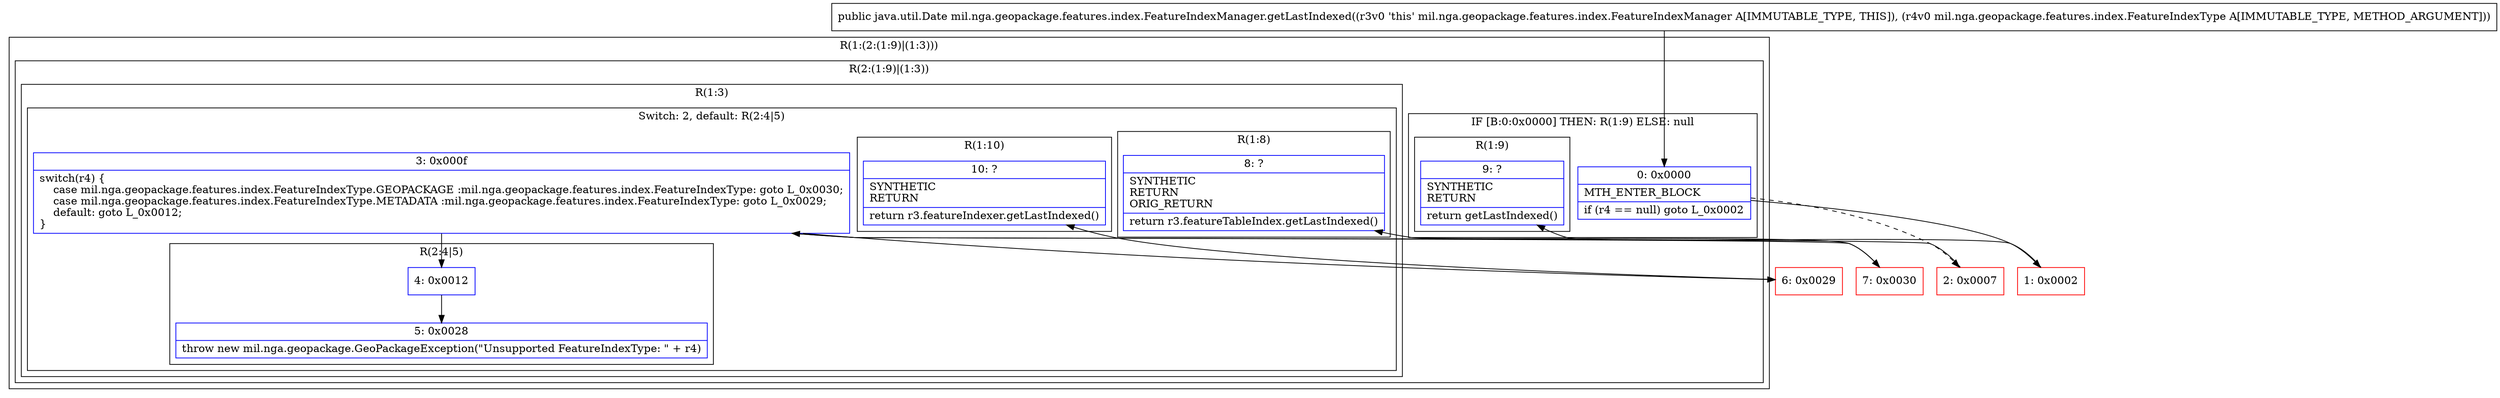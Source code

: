 digraph "CFG formil.nga.geopackage.features.index.FeatureIndexManager.getLastIndexed(Lmil\/nga\/geopackage\/features\/index\/FeatureIndexType;)Ljava\/util\/Date;" {
subgraph cluster_Region_703401864 {
label = "R(1:(2:(1:9)|(1:3)))";
node [shape=record,color=blue];
subgraph cluster_Region_469944219 {
label = "R(2:(1:9)|(1:3))";
node [shape=record,color=blue];
subgraph cluster_IfRegion_730106247 {
label = "IF [B:0:0x0000] THEN: R(1:9) ELSE: null";
node [shape=record,color=blue];
Node_0 [shape=record,label="{0\:\ 0x0000|MTH_ENTER_BLOCK\l|if (r4 == null) goto L_0x0002\l}"];
subgraph cluster_Region_1771772092 {
label = "R(1:9)";
node [shape=record,color=blue];
Node_9 [shape=record,label="{9\:\ ?|SYNTHETIC\lRETURN\l|return getLastIndexed()\l}"];
}
}
subgraph cluster_Region_684444488 {
label = "R(1:3)";
node [shape=record,color=blue];
subgraph cluster_SwitchRegion_578813909 {
label = "Switch: 2, default: R(2:4|5)";
node [shape=record,color=blue];
Node_3 [shape=record,label="{3\:\ 0x000f|switch(r4) \{\l    case mil.nga.geopackage.features.index.FeatureIndexType.GEOPACKAGE :mil.nga.geopackage.features.index.FeatureIndexType: goto L_0x0030;\l    case mil.nga.geopackage.features.index.FeatureIndexType.METADATA :mil.nga.geopackage.features.index.FeatureIndexType: goto L_0x0029;\l    default: goto L_0x0012;\l\}\l}"];
subgraph cluster_Region_767066796 {
label = "R(1:8)";
node [shape=record,color=blue];
Node_8 [shape=record,label="{8\:\ ?|SYNTHETIC\lRETURN\lORIG_RETURN\l|return r3.featureTableIndex.getLastIndexed()\l}"];
}
subgraph cluster_Region_475472223 {
label = "R(1:10)";
node [shape=record,color=blue];
Node_10 [shape=record,label="{10\:\ ?|SYNTHETIC\lRETURN\l|return r3.featureIndexer.getLastIndexed()\l}"];
}
subgraph cluster_Region_1781540886 {
label = "R(2:4|5)";
node [shape=record,color=blue];
Node_4 [shape=record,label="{4\:\ 0x0012}"];
Node_5 [shape=record,label="{5\:\ 0x0028|throw new mil.nga.geopackage.GeoPackageException(\"Unsupported FeatureIndexType: \" + r4)\l}"];
}
}
}
}
}
Node_1 [shape=record,color=red,label="{1\:\ 0x0002}"];
Node_2 [shape=record,color=red,label="{2\:\ 0x0007}"];
Node_6 [shape=record,color=red,label="{6\:\ 0x0029}"];
Node_7 [shape=record,color=red,label="{7\:\ 0x0030}"];
MethodNode[shape=record,label="{public java.util.Date mil.nga.geopackage.features.index.FeatureIndexManager.getLastIndexed((r3v0 'this' mil.nga.geopackage.features.index.FeatureIndexManager A[IMMUTABLE_TYPE, THIS]), (r4v0 mil.nga.geopackage.features.index.FeatureIndexType A[IMMUTABLE_TYPE, METHOD_ARGUMENT])) }"];
MethodNode -> Node_0;
Node_0 -> Node_1;
Node_0 -> Node_2[style=dashed];
Node_3 -> Node_4;
Node_3 -> Node_6;
Node_3 -> Node_7;
Node_4 -> Node_5;
Node_1 -> Node_9;
Node_2 -> Node_3;
Node_6 -> Node_10;
Node_7 -> Node_8;
}


